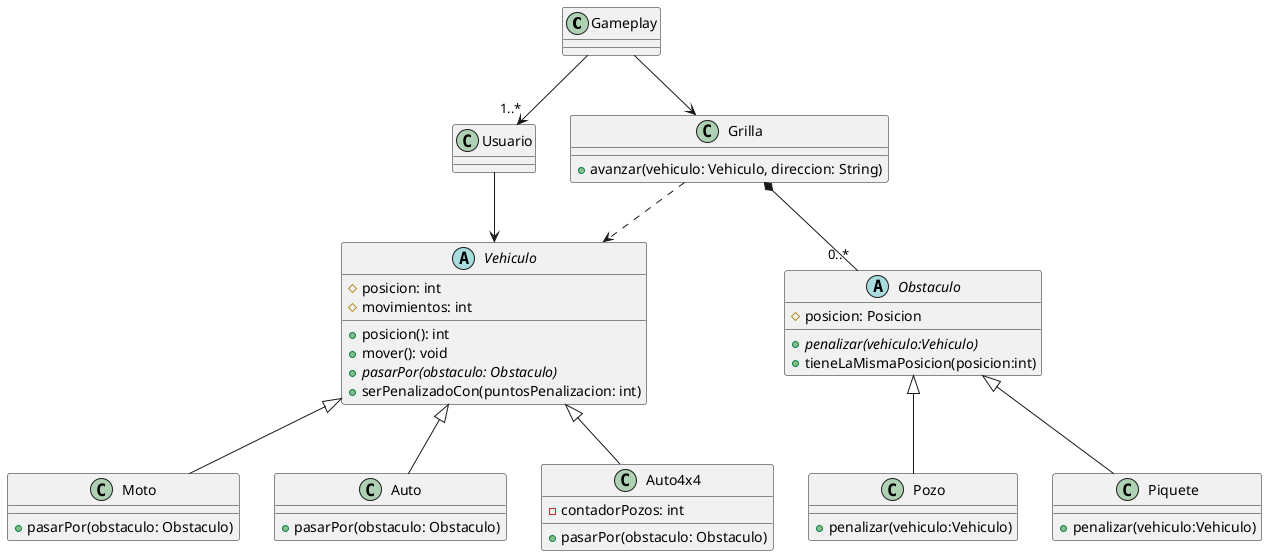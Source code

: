 @startuml

class Gameplay {}

class Grilla {
    + avanzar(vehiculo: Vehiculo, direccion: String)
}

class Usuario {}

abstract class Vehiculo {
    # posicion: int
    # movimientos: int
    + posicion(): int
    + mover(): void
    + {abstract} pasarPor(obstaculo: Obstaculo)
    + serPenalizadoCon(puntosPenalizacion: int)
}

class Moto {
    + pasarPor(obstaculo: Obstaculo)
}

class Auto {
    + pasarPor(obstaculo: Obstaculo)
}

class Auto4x4 {
    - contadorPozos: int
    + pasarPor(obstaculo: Obstaculo)
}

abstract class Obstaculo {
    # posicion: Posicion
    + {abstract} penalizar(vehiculo:Vehiculo)
    + tieneLaMismaPosicion(posicion:int)
}

class Pozo {
    + penalizar(vehiculo:Vehiculo)
}

class Piquete {
    + penalizar(vehiculo:Vehiculo)
}

Gameplay --> Grilla
Usuario --> Vehiculo

Gameplay --> "1..*" Usuario
Grilla ..> Vehiculo
Grilla *-- "0..*" Obstaculo
Vehiculo <|-- Moto
Vehiculo <|-- Auto
Vehiculo <|-- Auto4x4

Obstaculo <|-- Pozo
Obstaculo <|-- Piquete

@enduml
